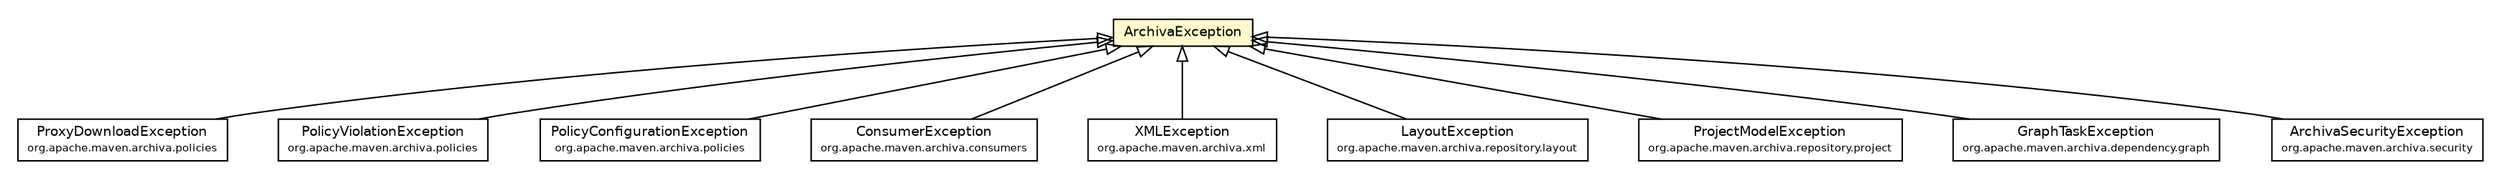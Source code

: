 #!/usr/local/bin/dot
#
# Class diagram 
# Generated by UmlGraph version 4.6 (http://www.spinellis.gr/sw/umlgraph)
#

digraph G {
	edge [fontname="Helvetica",fontsize=10,labelfontname="Helvetica",labelfontsize=10];
	node [fontname="Helvetica",fontsize=10,shape=plaintext];
	// org.apache.maven.archiva.common.ArchivaException
	c27252 [label=<<table border="0" cellborder="1" cellspacing="0" cellpadding="2" port="p" bgcolor="lemonChiffon" href="./ArchivaException.html">
		<tr><td><table border="0" cellspacing="0" cellpadding="1">
			<tr><td> ArchivaException </td></tr>
		</table></td></tr>
		</table>>, fontname="Helvetica", fontcolor="black", fontsize=9.0];
	// org.apache.maven.archiva.policies.ProxyDownloadException
	c27261 [label=<<table border="0" cellborder="1" cellspacing="0" cellpadding="2" port="p" href="../policies/ProxyDownloadException.html">
		<tr><td><table border="0" cellspacing="0" cellpadding="1">
			<tr><td> ProxyDownloadException </td></tr>
			<tr><td><font point-size="7.0"> org.apache.maven.archiva.policies </font></td></tr>
		</table></td></tr>
		</table>>, fontname="Helvetica", fontcolor="black", fontsize=9.0];
	// org.apache.maven.archiva.policies.PolicyViolationException
	c27266 [label=<<table border="0" cellborder="1" cellspacing="0" cellpadding="2" port="p" href="../policies/PolicyViolationException.html">
		<tr><td><table border="0" cellspacing="0" cellpadding="1">
			<tr><td> PolicyViolationException </td></tr>
			<tr><td><font point-size="7.0"> org.apache.maven.archiva.policies </font></td></tr>
		</table></td></tr>
		</table>>, fontname="Helvetica", fontcolor="black", fontsize=9.0];
	// org.apache.maven.archiva.policies.PolicyConfigurationException
	c27267 [label=<<table border="0" cellborder="1" cellspacing="0" cellpadding="2" port="p" href="../policies/PolicyConfigurationException.html">
		<tr><td><table border="0" cellspacing="0" cellpadding="1">
			<tr><td> PolicyConfigurationException </td></tr>
			<tr><td><font point-size="7.0"> org.apache.maven.archiva.policies </font></td></tr>
		</table></td></tr>
		</table>>, fontname="Helvetica", fontcolor="black", fontsize=9.0];
	// org.apache.maven.archiva.consumers.ConsumerException
	c27297 [label=<<table border="0" cellborder="1" cellspacing="0" cellpadding="2" port="p" href="../consumers/ConsumerException.html">
		<tr><td><table border="0" cellspacing="0" cellpadding="1">
			<tr><td> ConsumerException </td></tr>
			<tr><td><font point-size="7.0"> org.apache.maven.archiva.consumers </font></td></tr>
		</table></td></tr>
		</table>>, fontname="Helvetica", fontcolor="black", fontsize=9.0];
	// org.apache.maven.archiva.xml.XMLException
	c27321 [label=<<table border="0" cellborder="1" cellspacing="0" cellpadding="2" port="p" href="../xml/XMLException.html">
		<tr><td><table border="0" cellspacing="0" cellpadding="1">
			<tr><td> XMLException </td></tr>
			<tr><td><font point-size="7.0"> org.apache.maven.archiva.xml </font></td></tr>
		</table></td></tr>
		</table>>, fontname="Helvetica", fontcolor="black", fontsize=9.0];
	// org.apache.maven.archiva.repository.layout.LayoutException
	c27352 [label=<<table border="0" cellborder="1" cellspacing="0" cellpadding="2" port="p" href="../repository/layout/LayoutException.html">
		<tr><td><table border="0" cellspacing="0" cellpadding="1">
			<tr><td> LayoutException </td></tr>
			<tr><td><font point-size="7.0"> org.apache.maven.archiva.repository.layout </font></td></tr>
		</table></td></tr>
		</table>>, fontname="Helvetica", fontcolor="black", fontsize=9.0];
	// org.apache.maven.archiva.repository.project.ProjectModelException
	c27367 [label=<<table border="0" cellborder="1" cellspacing="0" cellpadding="2" port="p" href="../repository/project/ProjectModelException.html">
		<tr><td><table border="0" cellspacing="0" cellpadding="1">
			<tr><td> ProjectModelException </td></tr>
			<tr><td><font point-size="7.0"> org.apache.maven.archiva.repository.project </font></td></tr>
		</table></td></tr>
		</table>>, fontname="Helvetica", fontcolor="black", fontsize=9.0];
	// org.apache.maven.archiva.dependency.graph.GraphTaskException
	c27503 [label=<<table border="0" cellborder="1" cellspacing="0" cellpadding="2" port="p" href="../dependency/graph/GraphTaskException.html">
		<tr><td><table border="0" cellspacing="0" cellpadding="1">
			<tr><td> GraphTaskException </td></tr>
			<tr><td><font point-size="7.0"> org.apache.maven.archiva.dependency.graph </font></td></tr>
		</table></td></tr>
		</table>>, fontname="Helvetica", fontcolor="black", fontsize=9.0];
	// org.apache.maven.archiva.security.ArchivaSecurityException
	c27585 [label=<<table border="0" cellborder="1" cellspacing="0" cellpadding="2" port="p" href="../security/ArchivaSecurityException.html">
		<tr><td><table border="0" cellspacing="0" cellpadding="1">
			<tr><td> ArchivaSecurityException </td></tr>
			<tr><td><font point-size="7.0"> org.apache.maven.archiva.security </font></td></tr>
		</table></td></tr>
		</table>>, fontname="Helvetica", fontcolor="black", fontsize=9.0];
	//org.apache.maven.archiva.policies.ProxyDownloadException extends org.apache.maven.archiva.common.ArchivaException
	c27252:p -> c27261:p [dir=back,arrowtail=empty];
	//org.apache.maven.archiva.policies.PolicyViolationException extends org.apache.maven.archiva.common.ArchivaException
	c27252:p -> c27266:p [dir=back,arrowtail=empty];
	//org.apache.maven.archiva.policies.PolicyConfigurationException extends org.apache.maven.archiva.common.ArchivaException
	c27252:p -> c27267:p [dir=back,arrowtail=empty];
	//org.apache.maven.archiva.consumers.ConsumerException extends org.apache.maven.archiva.common.ArchivaException
	c27252:p -> c27297:p [dir=back,arrowtail=empty];
	//org.apache.maven.archiva.xml.XMLException extends org.apache.maven.archiva.common.ArchivaException
	c27252:p -> c27321:p [dir=back,arrowtail=empty];
	//org.apache.maven.archiva.repository.layout.LayoutException extends org.apache.maven.archiva.common.ArchivaException
	c27252:p -> c27352:p [dir=back,arrowtail=empty];
	//org.apache.maven.archiva.repository.project.ProjectModelException extends org.apache.maven.archiva.common.ArchivaException
	c27252:p -> c27367:p [dir=back,arrowtail=empty];
	//org.apache.maven.archiva.dependency.graph.GraphTaskException extends org.apache.maven.archiva.common.ArchivaException
	c27252:p -> c27503:p [dir=back,arrowtail=empty];
	//org.apache.maven.archiva.security.ArchivaSecurityException extends org.apache.maven.archiva.common.ArchivaException
	c27252:p -> c27585:p [dir=back,arrowtail=empty];
}

